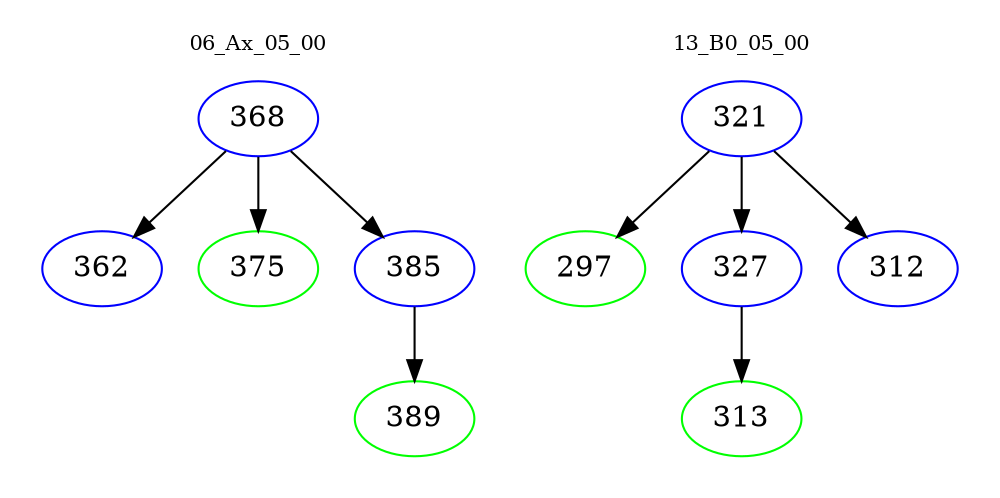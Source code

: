 digraph{
subgraph cluster_0 {
color = white
label = "06_Ax_05_00";
fontsize=10;
T0_368 [label="368", color="blue"]
T0_368 -> T0_362 [color="black"]
T0_362 [label="362", color="blue"]
T0_368 -> T0_375 [color="black"]
T0_375 [label="375", color="green"]
T0_368 -> T0_385 [color="black"]
T0_385 [label="385", color="blue"]
T0_385 -> T0_389 [color="black"]
T0_389 [label="389", color="green"]
}
subgraph cluster_1 {
color = white
label = "13_B0_05_00";
fontsize=10;
T1_321 [label="321", color="blue"]
T1_321 -> T1_297 [color="black"]
T1_297 [label="297", color="green"]
T1_321 -> T1_327 [color="black"]
T1_327 [label="327", color="blue"]
T1_327 -> T1_313 [color="black"]
T1_313 [label="313", color="green"]
T1_321 -> T1_312 [color="black"]
T1_312 [label="312", color="blue"]
}
}
